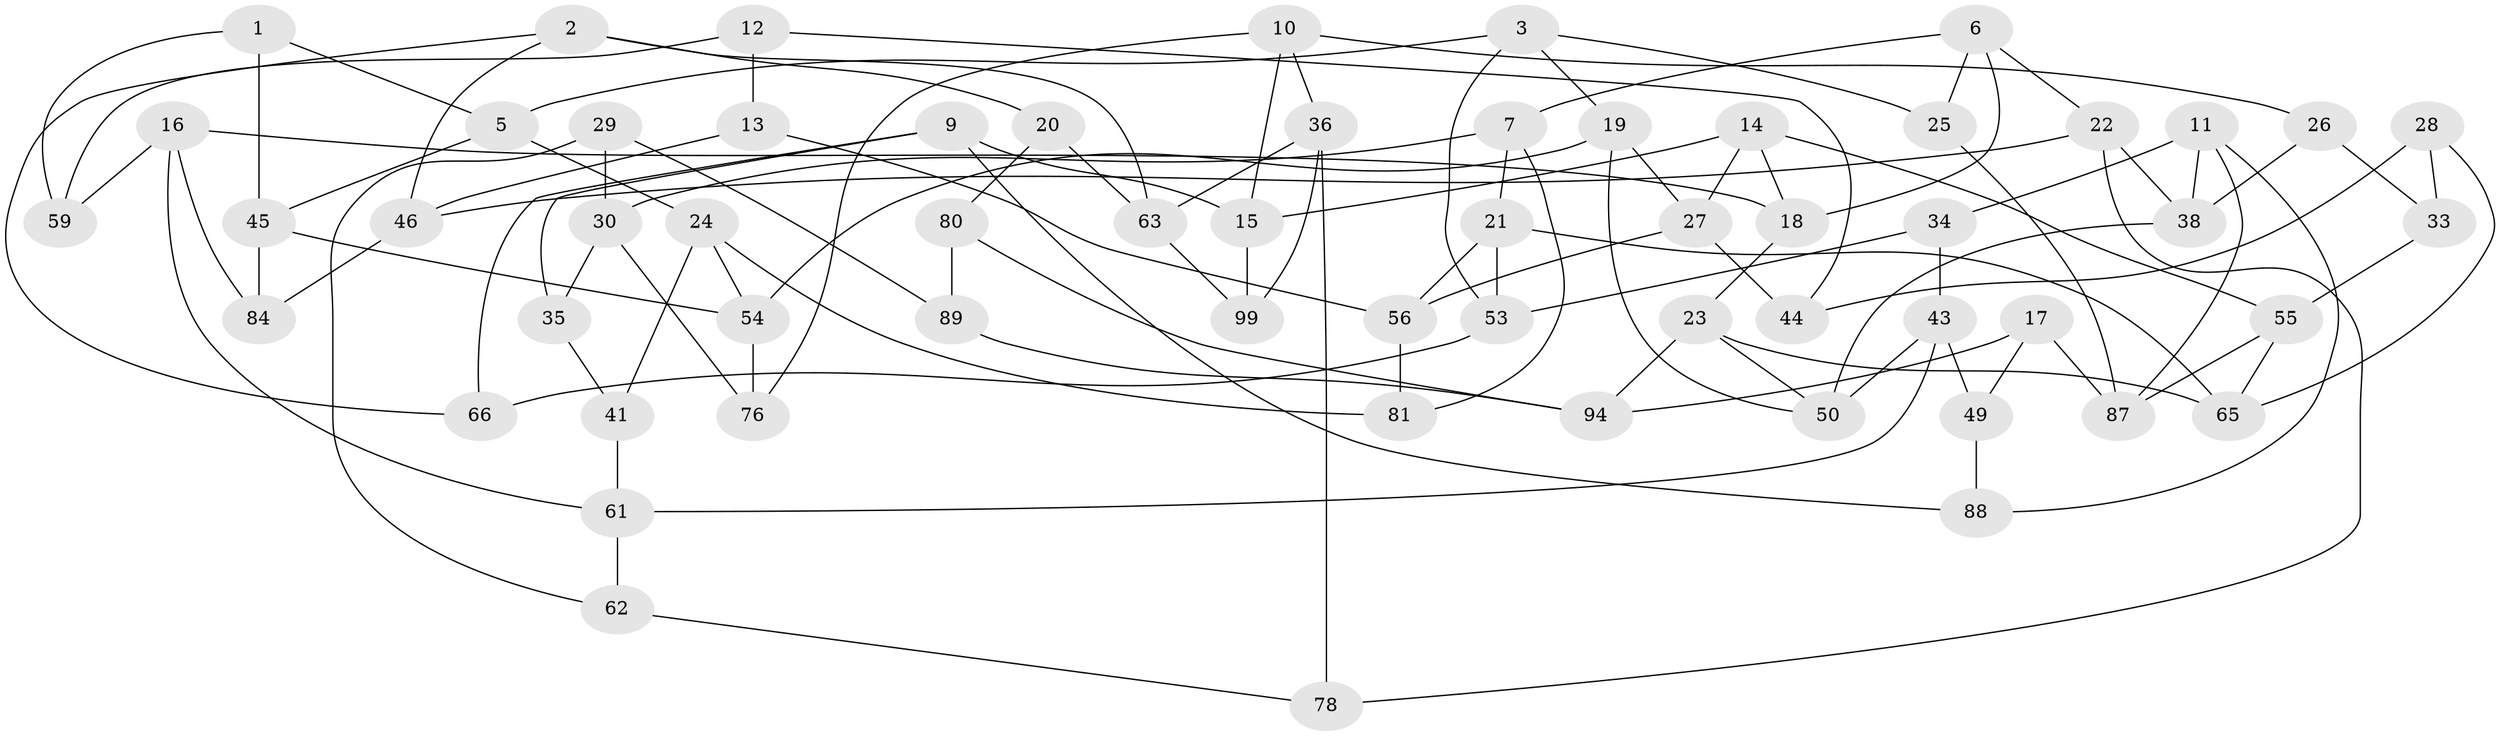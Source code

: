 // original degree distribution, {3: 1.0}
// Generated by graph-tools (version 1.1) at 2025/11/02/21/25 10:11:15]
// undirected, 60 vertices, 107 edges
graph export_dot {
graph [start="1"]
  node [color=gray90,style=filled];
  1;
  2 [super="+8"];
  3 [super="+4"];
  5 [super="+37"];
  6 [super="+69"];
  7 [super="+68"];
  9 [super="+70"];
  10 [super="+39"];
  11 [super="+74"];
  12 [super="+83"];
  13 [super="+31"];
  14 [super="+52"];
  15 [super="+57"];
  16 [super="+86"];
  17;
  18 [super="+92"];
  19 [super="+47"];
  20;
  21 [super="+32"];
  22 [super="+51"];
  23 [super="+48"];
  24 [super="+95"];
  25;
  26 [super="+82"];
  27 [super="+98"];
  28 [super="+42"];
  29;
  30 [super="+90"];
  33 [super="+91"];
  34;
  35;
  36 [super="+75"];
  38 [super="+40"];
  41;
  43 [super="+77"];
  44 [super="+58"];
  45 [super="+73"];
  46 [super="+79"];
  49;
  50 [super="+85"];
  53 [super="+72"];
  54 [super="+71"];
  55 [super="+67"];
  56 [super="+60"];
  59;
  61 [super="+64"];
  62;
  63 [super="+93"];
  65 [super="+96"];
  66;
  76;
  78;
  80;
  81;
  84;
  87 [super="+97"];
  88;
  89;
  94 [super="+100"];
  99;
  1 -- 59;
  1 -- 5;
  1 -- 45;
  2 -- 66;
  2 -- 46;
  2 -- 20;
  2 -- 63;
  3 -- 53;
  3 -- 19;
  3 -- 25;
  3 -- 5;
  5 -- 45;
  5 -- 24;
  6 -- 7;
  6 -- 18;
  6 -- 25;
  6 -- 22;
  7 -- 81;
  7 -- 21;
  7 -- 30;
  9 -- 35;
  9 -- 15;
  9 -- 88;
  9 -- 66;
  10 -- 26;
  10 -- 76;
  10 -- 36;
  10 -- 15;
  11 -- 87;
  11 -- 34;
  11 -- 88;
  11 -- 38;
  12 -- 13 [weight=2];
  12 -- 44;
  12 -- 59;
  13 -- 56;
  13 -- 46;
  14 -- 27;
  14 -- 55;
  14 -- 15;
  14 -- 18;
  15 -- 99;
  16 -- 84;
  16 -- 59;
  16 -- 61;
  16 -- 18;
  17 -- 94;
  17 -- 87;
  17 -- 49;
  18 -- 23;
  19 -- 50;
  19 -- 27;
  19 -- 54;
  20 -- 80;
  20 -- 63;
  21 -- 56;
  21 -- 53;
  21 -- 65;
  22 -- 46;
  22 -- 38;
  22 -- 78;
  23 -- 65;
  23 -- 94;
  23 -- 50;
  24 -- 81;
  24 -- 41;
  24 -- 54;
  25 -- 87;
  26 -- 33 [weight=2];
  26 -- 38;
  27 -- 56;
  27 -- 44;
  28 -- 44 [weight=2];
  28 -- 65;
  28 -- 33;
  29 -- 89;
  29 -- 62;
  29 -- 30;
  30 -- 76;
  30 -- 35;
  33 -- 55;
  34 -- 43;
  34 -- 53;
  35 -- 41;
  36 -- 78;
  36 -- 99;
  36 -- 63;
  38 -- 50;
  41 -- 61;
  43 -- 49;
  43 -- 61;
  43 -- 50;
  45 -- 84;
  45 -- 54;
  46 -- 84;
  49 -- 88;
  53 -- 66;
  54 -- 76;
  55 -- 65;
  55 -- 87;
  56 -- 81;
  61 -- 62;
  62 -- 78;
  63 -- 99;
  80 -- 89;
  80 -- 94;
  89 -- 94;
}
